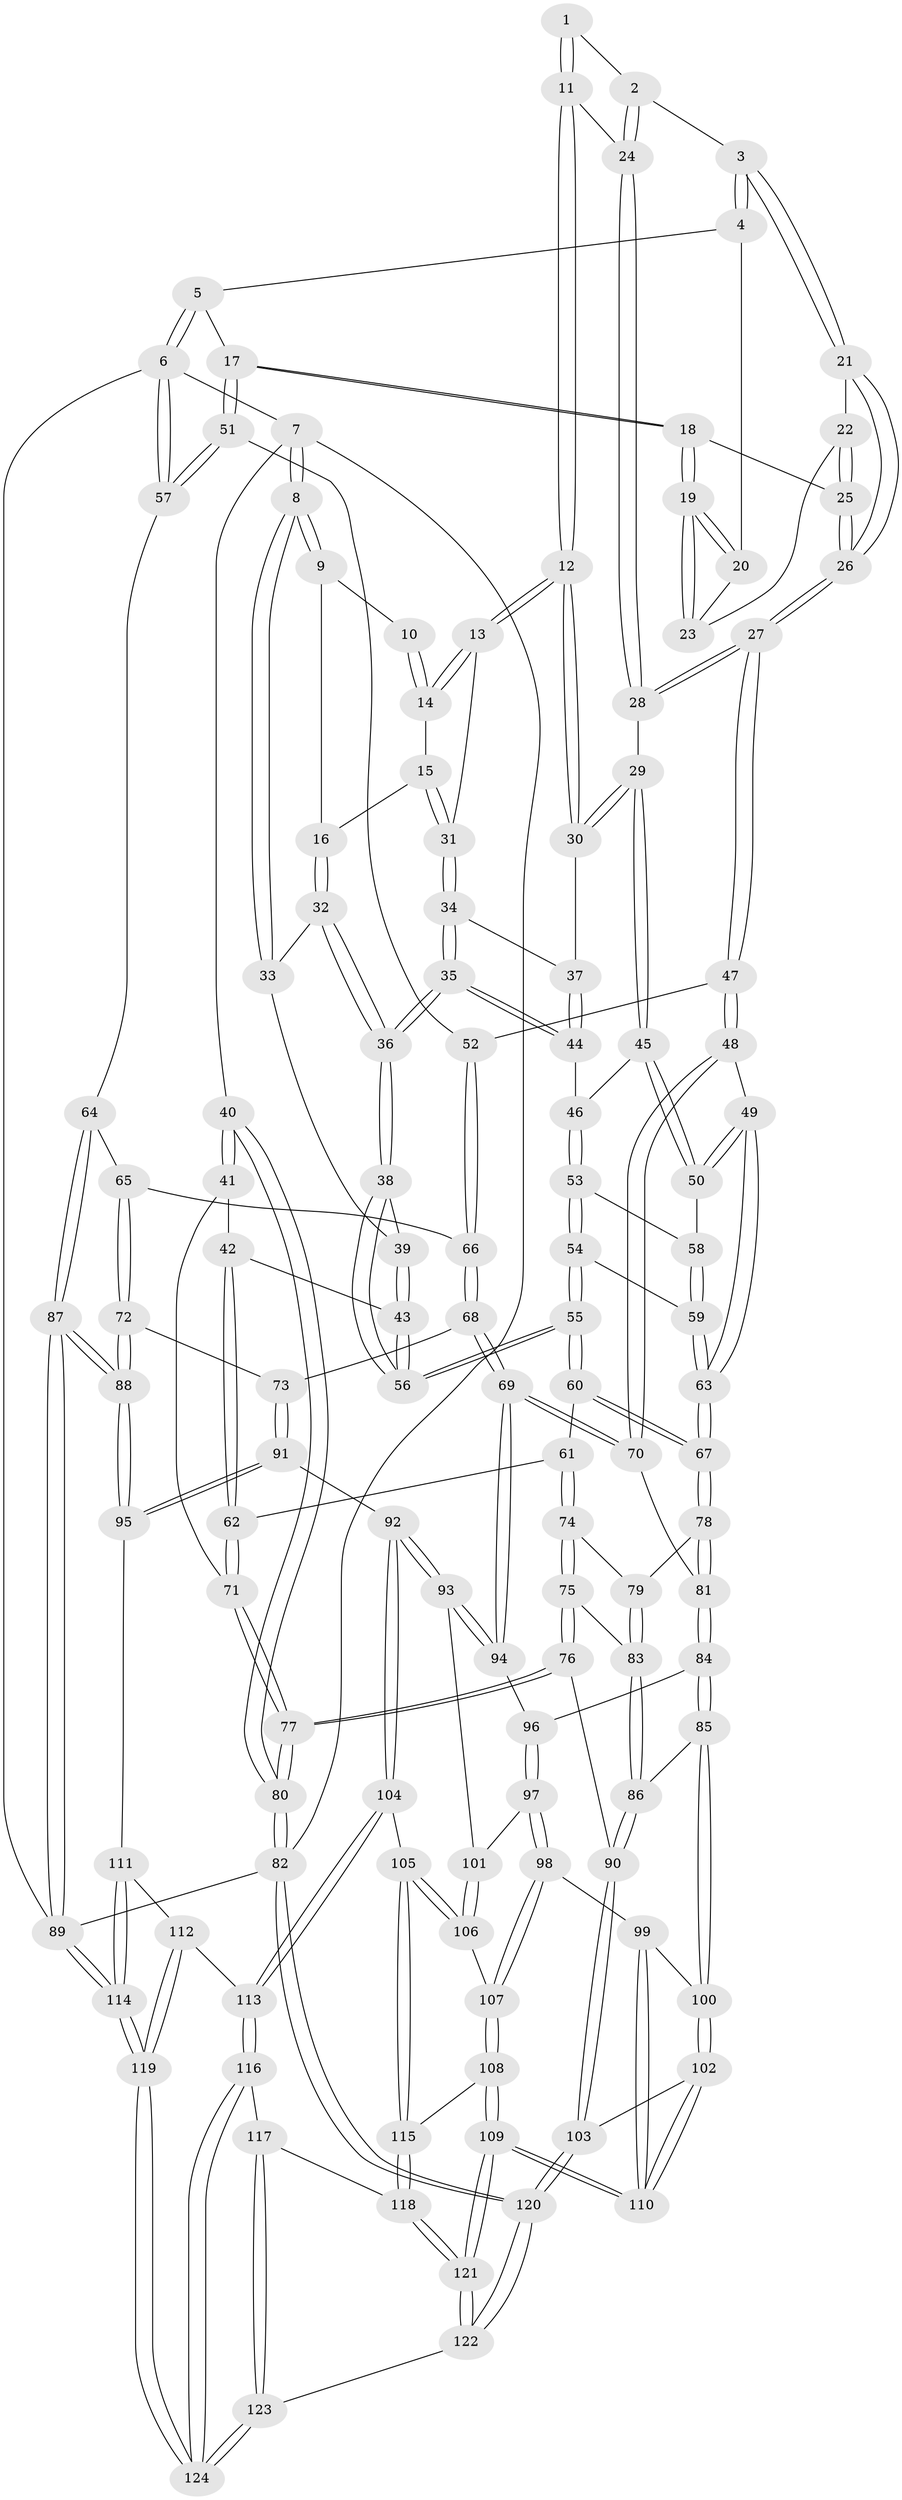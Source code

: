 // coarse degree distribution, {3: 0.375, 4: 0.4, 2: 0.025, 5: 0.175, 6: 0.025}
// Generated by graph-tools (version 1.1) at 2025/38/03/04/25 23:38:31]
// undirected, 124 vertices, 307 edges
graph export_dot {
  node [color=gray90,style=filled];
  1 [pos="+0.5430662579476679+0"];
  2 [pos="+0.6388558424340187+0"];
  3 [pos="+0.6881598510013779+0"];
  4 [pos="+0.9040381627000813+0"];
  5 [pos="+0.9381039968484296+0"];
  6 [pos="+1+0"];
  7 [pos="+0+0"];
  8 [pos="+0+0"];
  9 [pos="+0.21597524627856998+0"];
  10 [pos="+0.29026938190215634+0"];
  11 [pos="+0.43464996245674015+0.08126176113834158"];
  12 [pos="+0.4189289236012647+0.09878310674191482"];
  13 [pos="+0.4153337255315896+0.09684690937686731"];
  14 [pos="+0.34181732380430935+0.0006113980900609996"];
  15 [pos="+0.2557781273910812+0.10370713779253608"];
  16 [pos="+0.21767651445026648+0.09548331948619404"];
  17 [pos="+0.9665563819049313+0.17334222371698638"];
  18 [pos="+0.9439436463095332+0.1656158885541151"];
  19 [pos="+0.9079592539469694+0.08624119356707306"];
  20 [pos="+0.8971942694295407+0"];
  21 [pos="+0.7075018054448944+0"];
  22 [pos="+0.8484150974686895+0.0543734638286955"];
  23 [pos="+0.8626396029854377+0.051670706056075384"];
  24 [pos="+0.5401430274311949+0.0512970560627977"];
  25 [pos="+0.7957368950871044+0.1655368545935749"];
  26 [pos="+0.709313397058174+0.17679885766390033"];
  27 [pos="+0.700852109814592+0.18832396737279916"];
  28 [pos="+0.5827527444509694+0.15546831802590097"];
  29 [pos="+0.4598057268431326+0.17542544066321003"];
  30 [pos="+0.43483111593397344+0.1476087341934503"];
  31 [pos="+0.2764179209521611+0.1200585536978568"];
  32 [pos="+0.20659909664795575+0.1015243338931798"];
  33 [pos="+0.10411351246991761+0.12041509335362581"];
  34 [pos="+0.29057212239372127+0.16632823074330877"];
  35 [pos="+0.23144107425064714+0.266560830611812"];
  36 [pos="+0.22569164166046174+0.27106099119366067"];
  37 [pos="+0.33928109550012536+0.19132167002759787"];
  38 [pos="+0.22105966991619425+0.27749345939984205"];
  39 [pos="+0.10329996818559783+0.1263367869202128"];
  40 [pos="+0+0.3299535808872641"];
  41 [pos="+0+0.31971580340220324"];
  42 [pos="+0.016244433932457187+0.2932863595856128"];
  43 [pos="+0.0229341850625682+0.2905715668692769"];
  44 [pos="+0.3352739820320217+0.2404409745381477"];
  45 [pos="+0.45028947011862896+0.2653782700110954"];
  46 [pos="+0.36031678599668626+0.262523219336386"];
  47 [pos="+0.6941360276124691+0.28961001045014556"];
  48 [pos="+0.5978311352811241+0.40749721970789876"];
  49 [pos="+0.56355577596656+0.39779425242541894"];
  50 [pos="+0.47616395357953817+0.33075101806851426"];
  51 [pos="+0.9967440603384919+0.19119578406830792"];
  52 [pos="+0.8328903962690314+0.35363422546436907"];
  53 [pos="+0.3194490828543004+0.3340454183487788"];
  54 [pos="+0.28292699581310665+0.3490638885688528"];
  55 [pos="+0.21810768385064908+0.3512009122444671"];
  56 [pos="+0.20581245924819172+0.32886893618190727"];
  57 [pos="+1+0.2401769997202787"];
  58 [pos="+0.42455408089378227+0.34722910200072615"];
  59 [pos="+0.3632850059921053+0.4128844677338002"];
  60 [pos="+0.21794279104830502+0.35304513837106716"];
  61 [pos="+0.18259549068372402+0.4546279086683218"];
  62 [pos="+0.11524055873695496+0.4726271629000183"];
  63 [pos="+0.3670671995932754+0.5002795965937401"];
  64 [pos="+1+0.40007876024651334"];
  65 [pos="+0.9919881521469042+0.42885665341193413"];
  66 [pos="+0.8828975353620692+0.42870943383329396"];
  67 [pos="+0.36540428477415077+0.5024427918480259"];
  68 [pos="+0.8242553664865855+0.5236032966147882"];
  69 [pos="+0.6487784490020427+0.5681130956731383"];
  70 [pos="+0.6330410097001629+0.5349194712929285"];
  71 [pos="+0.1005024614962077+0.4824491908141794"];
  72 [pos="+0.907098023606555+0.6056679508135514"];
  73 [pos="+0.9045284080068173+0.6051249384949419"];
  74 [pos="+0.19119560687437556+0.4690007152024542"];
  75 [pos="+0.11160206307705477+0.6099891897895479"];
  76 [pos="+0+0.6867916011311709"];
  77 [pos="+0+0.6810558600498124"];
  78 [pos="+0.3567334259022337+0.5279099891745872"];
  79 [pos="+0.24232528947265763+0.5414208160394166"];
  80 [pos="+0+0.6903458957048962"];
  81 [pos="+0.3741711996195108+0.558364202558511"];
  82 [pos="+0+1"];
  83 [pos="+0.2354932193050163+0.5579533440940369"];
  84 [pos="+0.39097436132372754+0.6484985097912279"];
  85 [pos="+0.3448206058571762+0.6905016396629565"];
  86 [pos="+0.24221888361960559+0.6316219330970605"];
  87 [pos="+1+0.7347562010671418"];
  88 [pos="+1+0.7274819937708191"];
  89 [pos="+1+1"];
  90 [pos="+0.11875079160234567+0.7581722718105515"];
  91 [pos="+0.7918926317404509+0.7335419526647736"];
  92 [pos="+0.726024086664072+0.7255019956446056"];
  93 [pos="+0.6574521900996875+0.6166825576454588"];
  94 [pos="+0.6483251160157691+0.5716753494866555"];
  95 [pos="+0.8679928715290731+0.779103866051583"];
  96 [pos="+0.4279923949857415+0.6584969303166768"];
  97 [pos="+0.4783829694196328+0.742965834238526"];
  98 [pos="+0.46941119401558845+0.7630858539288111"];
  99 [pos="+0.4626862959244764+0.7666756724277055"];
  100 [pos="+0.3226844774377878+0.7603836636425634"];
  101 [pos="+0.5471564722933002+0.7354264250607898"];
  102 [pos="+0.2828368578784739+0.8292625580165034"];
  103 [pos="+0.18427491197510887+0.8227226309094487"];
  104 [pos="+0.7118832885709853+0.7651434612986043"];
  105 [pos="+0.5690599437656734+0.8332880186742743"];
  106 [pos="+0.5651861485863531+0.8280859599209422"];
  107 [pos="+0.4909288843278452+0.8083655185233249"];
  108 [pos="+0.45065859791324836+0.8840574601938397"];
  109 [pos="+0.3726977997690382+0.9285783701503025"];
  110 [pos="+0.35890243365725094+0.9076879594709114"];
  111 [pos="+0.8645056964614614+0.8101102327452968"];
  112 [pos="+0.8297230034480068+0.8671598580970913"];
  113 [pos="+0.717441493715106+0.8983759650399639"];
  114 [pos="+1+1"];
  115 [pos="+0.5656940466620608+0.8685386545496887"];
  116 [pos="+0.7164600002642676+0.9019551983792059"];
  117 [pos="+0.587357727207554+0.9108419397779963"];
  118 [pos="+0.5870701539823102+0.910536326181987"];
  119 [pos="+1+1"];
  120 [pos="+0+1"];
  121 [pos="+0.381406741731012+0.9771908770594774"];
  122 [pos="+0.3884461946844414+1"];
  123 [pos="+0.5612938048518396+1"];
  124 [pos="+0.8484142321442132+1"];
  1 -- 2;
  1 -- 11;
  1 -- 11;
  2 -- 3;
  2 -- 24;
  2 -- 24;
  3 -- 4;
  3 -- 4;
  3 -- 21;
  3 -- 21;
  4 -- 5;
  4 -- 20;
  5 -- 6;
  5 -- 6;
  5 -- 17;
  6 -- 7;
  6 -- 57;
  6 -- 57;
  6 -- 89;
  7 -- 8;
  7 -- 8;
  7 -- 40;
  7 -- 82;
  8 -- 9;
  8 -- 9;
  8 -- 33;
  8 -- 33;
  9 -- 10;
  9 -- 16;
  10 -- 14;
  10 -- 14;
  11 -- 12;
  11 -- 12;
  11 -- 24;
  12 -- 13;
  12 -- 13;
  12 -- 30;
  12 -- 30;
  13 -- 14;
  13 -- 14;
  13 -- 31;
  14 -- 15;
  15 -- 16;
  15 -- 31;
  15 -- 31;
  16 -- 32;
  16 -- 32;
  17 -- 18;
  17 -- 18;
  17 -- 51;
  17 -- 51;
  18 -- 19;
  18 -- 19;
  18 -- 25;
  19 -- 20;
  19 -- 20;
  19 -- 23;
  19 -- 23;
  20 -- 23;
  21 -- 22;
  21 -- 26;
  21 -- 26;
  22 -- 23;
  22 -- 25;
  22 -- 25;
  24 -- 28;
  24 -- 28;
  25 -- 26;
  25 -- 26;
  26 -- 27;
  26 -- 27;
  27 -- 28;
  27 -- 28;
  27 -- 47;
  27 -- 47;
  28 -- 29;
  29 -- 30;
  29 -- 30;
  29 -- 45;
  29 -- 45;
  30 -- 37;
  31 -- 34;
  31 -- 34;
  32 -- 33;
  32 -- 36;
  32 -- 36;
  33 -- 39;
  34 -- 35;
  34 -- 35;
  34 -- 37;
  35 -- 36;
  35 -- 36;
  35 -- 44;
  35 -- 44;
  36 -- 38;
  36 -- 38;
  37 -- 44;
  37 -- 44;
  38 -- 39;
  38 -- 56;
  38 -- 56;
  39 -- 43;
  39 -- 43;
  40 -- 41;
  40 -- 41;
  40 -- 80;
  40 -- 80;
  41 -- 42;
  41 -- 71;
  42 -- 43;
  42 -- 62;
  42 -- 62;
  43 -- 56;
  43 -- 56;
  44 -- 46;
  45 -- 46;
  45 -- 50;
  45 -- 50;
  46 -- 53;
  46 -- 53;
  47 -- 48;
  47 -- 48;
  47 -- 52;
  48 -- 49;
  48 -- 70;
  48 -- 70;
  49 -- 50;
  49 -- 50;
  49 -- 63;
  49 -- 63;
  50 -- 58;
  51 -- 52;
  51 -- 57;
  51 -- 57;
  52 -- 66;
  52 -- 66;
  53 -- 54;
  53 -- 54;
  53 -- 58;
  54 -- 55;
  54 -- 55;
  54 -- 59;
  55 -- 56;
  55 -- 56;
  55 -- 60;
  55 -- 60;
  57 -- 64;
  58 -- 59;
  58 -- 59;
  59 -- 63;
  59 -- 63;
  60 -- 61;
  60 -- 67;
  60 -- 67;
  61 -- 62;
  61 -- 74;
  61 -- 74;
  62 -- 71;
  62 -- 71;
  63 -- 67;
  63 -- 67;
  64 -- 65;
  64 -- 87;
  64 -- 87;
  65 -- 66;
  65 -- 72;
  65 -- 72;
  66 -- 68;
  66 -- 68;
  67 -- 78;
  67 -- 78;
  68 -- 69;
  68 -- 69;
  68 -- 73;
  69 -- 70;
  69 -- 70;
  69 -- 94;
  69 -- 94;
  70 -- 81;
  71 -- 77;
  71 -- 77;
  72 -- 73;
  72 -- 88;
  72 -- 88;
  73 -- 91;
  73 -- 91;
  74 -- 75;
  74 -- 75;
  74 -- 79;
  75 -- 76;
  75 -- 76;
  75 -- 83;
  76 -- 77;
  76 -- 77;
  76 -- 90;
  77 -- 80;
  77 -- 80;
  78 -- 79;
  78 -- 81;
  78 -- 81;
  79 -- 83;
  79 -- 83;
  80 -- 82;
  80 -- 82;
  81 -- 84;
  81 -- 84;
  82 -- 120;
  82 -- 120;
  82 -- 89;
  83 -- 86;
  83 -- 86;
  84 -- 85;
  84 -- 85;
  84 -- 96;
  85 -- 86;
  85 -- 100;
  85 -- 100;
  86 -- 90;
  86 -- 90;
  87 -- 88;
  87 -- 88;
  87 -- 89;
  87 -- 89;
  88 -- 95;
  88 -- 95;
  89 -- 114;
  89 -- 114;
  90 -- 103;
  90 -- 103;
  91 -- 92;
  91 -- 95;
  91 -- 95;
  92 -- 93;
  92 -- 93;
  92 -- 104;
  92 -- 104;
  93 -- 94;
  93 -- 94;
  93 -- 101;
  94 -- 96;
  95 -- 111;
  96 -- 97;
  96 -- 97;
  97 -- 98;
  97 -- 98;
  97 -- 101;
  98 -- 99;
  98 -- 107;
  98 -- 107;
  99 -- 100;
  99 -- 110;
  99 -- 110;
  100 -- 102;
  100 -- 102;
  101 -- 106;
  101 -- 106;
  102 -- 103;
  102 -- 110;
  102 -- 110;
  103 -- 120;
  103 -- 120;
  104 -- 105;
  104 -- 113;
  104 -- 113;
  105 -- 106;
  105 -- 106;
  105 -- 115;
  105 -- 115;
  106 -- 107;
  107 -- 108;
  107 -- 108;
  108 -- 109;
  108 -- 109;
  108 -- 115;
  109 -- 110;
  109 -- 110;
  109 -- 121;
  109 -- 121;
  111 -- 112;
  111 -- 114;
  111 -- 114;
  112 -- 113;
  112 -- 119;
  112 -- 119;
  113 -- 116;
  113 -- 116;
  114 -- 119;
  114 -- 119;
  115 -- 118;
  115 -- 118;
  116 -- 117;
  116 -- 124;
  116 -- 124;
  117 -- 118;
  117 -- 123;
  117 -- 123;
  118 -- 121;
  118 -- 121;
  119 -- 124;
  119 -- 124;
  120 -- 122;
  120 -- 122;
  121 -- 122;
  121 -- 122;
  122 -- 123;
  123 -- 124;
  123 -- 124;
}
